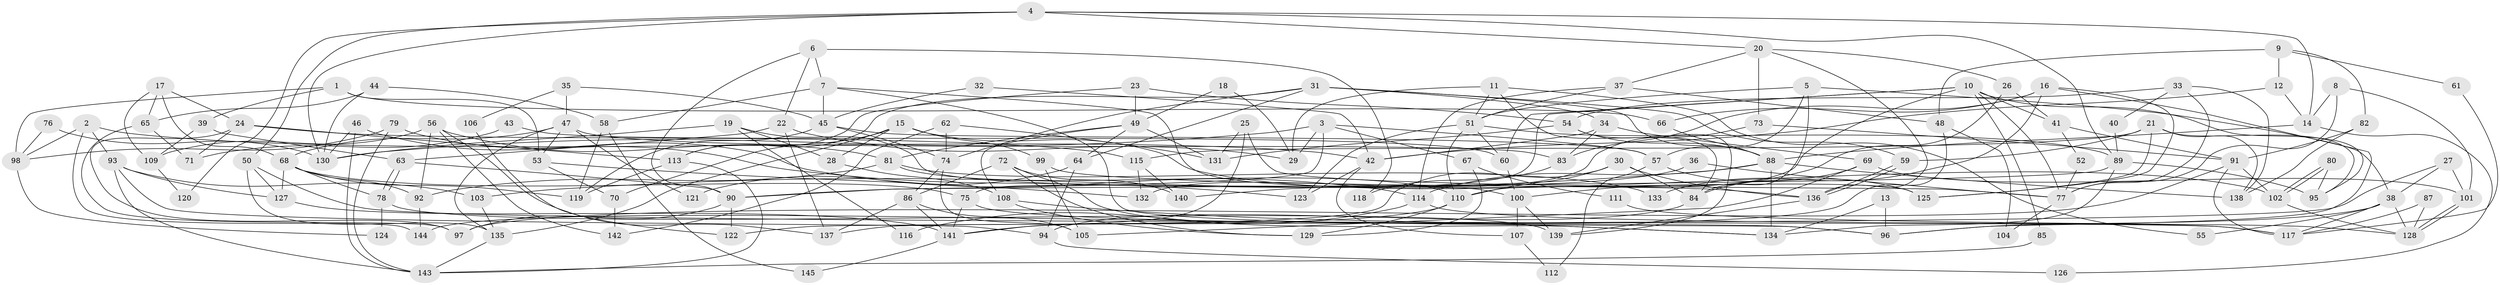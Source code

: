 // Generated by graph-tools (version 1.1) at 2025/02/03/09/25 03:02:15]
// undirected, 145 vertices, 290 edges
graph export_dot {
graph [start="1"]
  node [color=gray90,style=filled];
  1;
  2;
  3;
  4;
  5;
  6;
  7;
  8;
  9;
  10;
  11;
  12;
  13;
  14;
  15;
  16;
  17;
  18;
  19;
  20;
  21;
  22;
  23;
  24;
  25;
  26;
  27;
  28;
  29;
  30;
  31;
  32;
  33;
  34;
  35;
  36;
  37;
  38;
  39;
  40;
  41;
  42;
  43;
  44;
  45;
  46;
  47;
  48;
  49;
  50;
  51;
  52;
  53;
  54;
  55;
  56;
  57;
  58;
  59;
  60;
  61;
  62;
  63;
  64;
  65;
  66;
  67;
  68;
  69;
  70;
  71;
  72;
  73;
  74;
  75;
  76;
  77;
  78;
  79;
  80;
  81;
  82;
  83;
  84;
  85;
  86;
  87;
  88;
  89;
  90;
  91;
  92;
  93;
  94;
  95;
  96;
  97;
  98;
  99;
  100;
  101;
  102;
  103;
  104;
  105;
  106;
  107;
  108;
  109;
  110;
  111;
  112;
  113;
  114;
  115;
  116;
  117;
  118;
  119;
  120;
  121;
  122;
  123;
  124;
  125;
  126;
  127;
  128;
  129;
  130;
  131;
  132;
  133;
  134;
  135;
  136;
  137;
  138;
  139;
  140;
  141;
  142;
  143;
  144;
  145;
  1 -- 39;
  1 -- 53;
  1 -- 66;
  1 -- 98;
  2 -- 98;
  2 -- 93;
  2 -- 42;
  2 -- 144;
  3 -- 29;
  3 -- 90;
  3 -- 57;
  3 -- 67;
  3 -- 130;
  4 -- 89;
  4 -- 130;
  4 -- 14;
  4 -- 20;
  4 -- 50;
  4 -- 120;
  5 -- 38;
  5 -- 51;
  5 -- 57;
  5 -- 84;
  6 -- 22;
  6 -- 7;
  6 -- 90;
  6 -- 118;
  7 -- 125;
  7 -- 96;
  7 -- 45;
  7 -- 58;
  8 -- 14;
  8 -- 77;
  8 -- 101;
  9 -- 82;
  9 -- 12;
  9 -- 48;
  9 -- 61;
  10 -- 60;
  10 -- 95;
  10 -- 41;
  10 -- 75;
  10 -- 77;
  10 -- 85;
  10 -- 110;
  11 -- 84;
  11 -- 51;
  11 -- 29;
  11 -- 55;
  12 -- 14;
  12 -- 42;
  13 -- 96;
  13 -- 134;
  14 -- 88;
  14 -- 126;
  15 -- 99;
  15 -- 102;
  15 -- 28;
  15 -- 70;
  15 -- 135;
  16 -- 66;
  16 -- 83;
  16 -- 96;
  16 -- 125;
  16 -- 133;
  17 -- 68;
  17 -- 24;
  17 -- 65;
  17 -- 109;
  18 -- 29;
  18 -- 49;
  19 -- 100;
  19 -- 130;
  19 -- 28;
  19 -- 116;
  20 -- 136;
  20 -- 26;
  20 -- 37;
  20 -- 73;
  21 -- 115;
  21 -- 125;
  21 -- 59;
  21 -- 95;
  21 -- 138;
  22 -- 63;
  22 -- 137;
  22 -- 29;
  23 -- 54;
  23 -- 49;
  23 -- 113;
  24 -- 113;
  24 -- 97;
  24 -- 71;
  24 -- 115;
  25 -- 141;
  25 -- 77;
  25 -- 131;
  26 -- 41;
  26 -- 100;
  27 -- 101;
  27 -- 38;
  27 -- 122;
  28 -- 108;
  30 -- 136;
  30 -- 110;
  30 -- 84;
  30 -- 137;
  31 -- 59;
  31 -- 113;
  31 -- 34;
  31 -- 64;
  31 -- 74;
  31 -- 88;
  32 -- 45;
  32 -- 42;
  33 -- 138;
  33 -- 54;
  33 -- 40;
  33 -- 77;
  34 -- 69;
  34 -- 42;
  34 -- 83;
  35 -- 47;
  35 -- 45;
  35 -- 106;
  36 -- 77;
  36 -- 140;
  37 -- 114;
  37 -- 48;
  37 -- 51;
  38 -- 128;
  38 -- 96;
  38 -- 55;
  38 -- 117;
  39 -- 63;
  39 -- 109;
  40 -- 89;
  41 -- 91;
  41 -- 52;
  42 -- 107;
  42 -- 123;
  43 -- 71;
  43 -- 60;
  44 -- 130;
  44 -- 58;
  44 -- 65;
  45 -- 57;
  45 -- 74;
  45 -- 119;
  46 -- 143;
  46 -- 123;
  46 -- 130;
  47 -- 135;
  47 -- 68;
  47 -- 53;
  47 -- 83;
  47 -- 121;
  48 -- 104;
  48 -- 144;
  49 -- 81;
  49 -- 64;
  49 -- 108;
  49 -- 131;
  50 -- 127;
  50 -- 117;
  50 -- 135;
  51 -- 110;
  51 -- 60;
  51 -- 89;
  51 -- 123;
  52 -- 77;
  53 -- 70;
  53 -- 132;
  54 -- 131;
  54 -- 88;
  54 -- 139;
  56 -- 81;
  56 -- 137;
  56 -- 92;
  56 -- 109;
  56 -- 142;
  57 -- 112;
  57 -- 125;
  58 -- 119;
  58 -- 145;
  59 -- 136;
  59 -- 136;
  60 -- 100;
  61 -- 117;
  62 -- 74;
  62 -- 131;
  62 -- 142;
  63 -- 90;
  63 -- 78;
  63 -- 78;
  64 -- 94;
  64 -- 121;
  65 -- 71;
  65 -- 97;
  66 -- 88;
  67 -- 129;
  67 -- 111;
  68 -- 92;
  68 -- 75;
  68 -- 78;
  68 -- 119;
  68 -- 127;
  69 -- 101;
  69 -- 84;
  69 -- 105;
  70 -- 142;
  72 -- 86;
  72 -- 129;
  72 -- 134;
  72 -- 140;
  73 -- 91;
  73 -- 132;
  74 -- 86;
  74 -- 105;
  75 -- 141;
  75 -- 96;
  76 -- 98;
  76 -- 130;
  77 -- 104;
  78 -- 124;
  78 -- 139;
  79 -- 114;
  79 -- 143;
  79 -- 98;
  80 -- 102;
  80 -- 102;
  80 -- 95;
  81 -- 110;
  81 -- 92;
  81 -- 133;
  82 -- 91;
  82 -- 138;
  83 -- 118;
  84 -- 94;
  85 -- 143;
  86 -- 105;
  86 -- 137;
  86 -- 141;
  87 -- 117;
  87 -- 128;
  88 -- 134;
  88 -- 103;
  88 -- 114;
  88 -- 138;
  89 -- 134;
  89 -- 90;
  89 -- 95;
  90 -- 97;
  90 -- 122;
  91 -- 117;
  91 -- 97;
  91 -- 102;
  92 -- 144;
  93 -- 103;
  93 -- 143;
  93 -- 94;
  93 -- 127;
  94 -- 126;
  98 -- 124;
  99 -- 136;
  99 -- 105;
  100 -- 139;
  100 -- 107;
  101 -- 128;
  101 -- 128;
  102 -- 128;
  103 -- 135;
  106 -- 122;
  107 -- 112;
  108 -- 129;
  108 -- 134;
  109 -- 120;
  110 -- 141;
  110 -- 129;
  111 -- 128;
  113 -- 119;
  113 -- 143;
  114 -- 117;
  114 -- 116;
  115 -- 132;
  115 -- 140;
  127 -- 141;
  135 -- 143;
  136 -- 139;
  141 -- 145;
}
